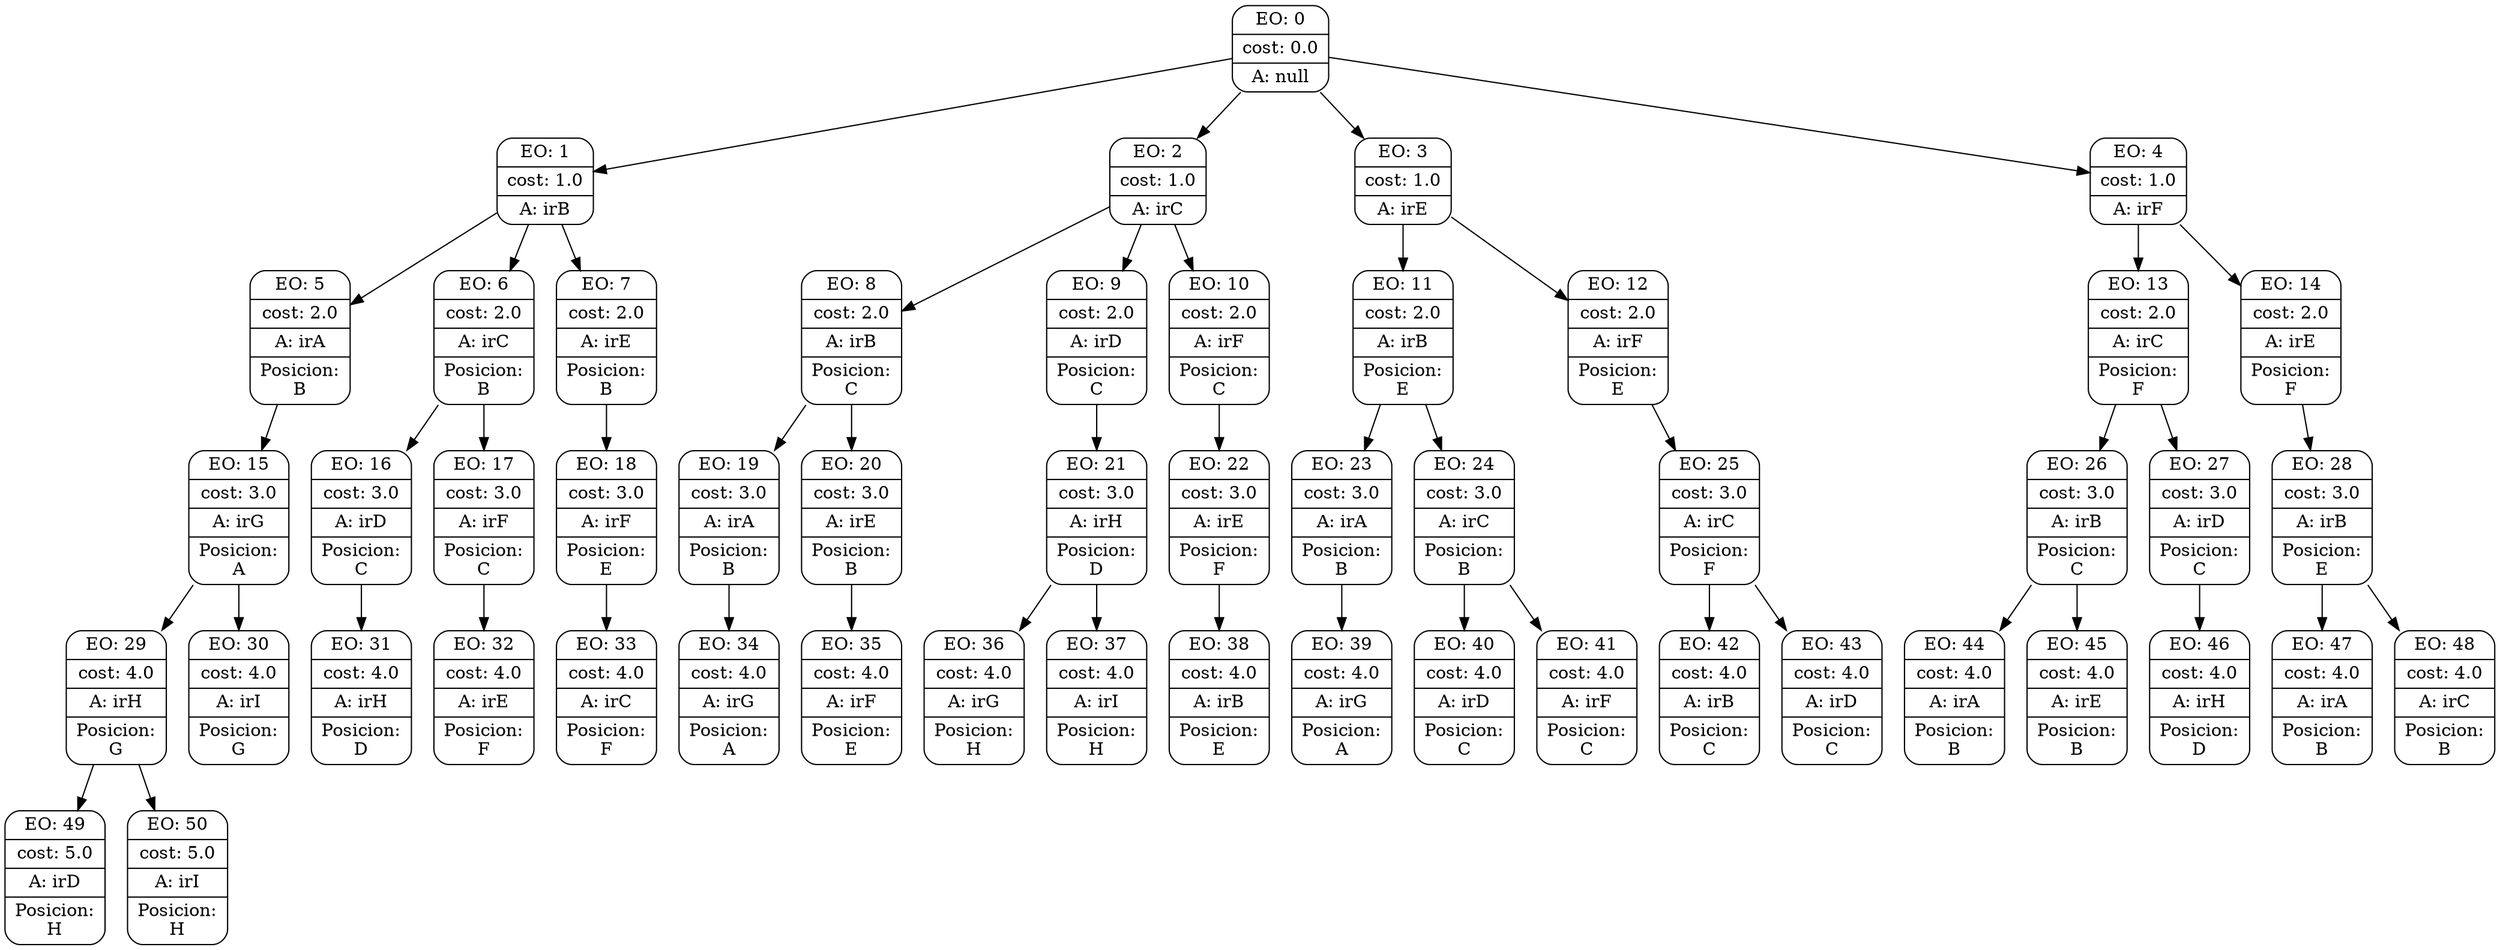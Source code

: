 digraph g {
node [shape = Mrecord];
nodo0[label="{EO: 0|cost: 0.0|A: null}"]
nodo1[label="{EO: 1|cost: 1.0|A: irB}"]
nodo5[label="{EO: 5|cost: 2.0|A: irA|Posicion:\nB}"]
nodo15[label="{EO: 15|cost: 3.0|A: irG|Posicion:\nA}"]
nodo29[label="{EO: 29|cost: 4.0|A: irH|Posicion:\nG}"]
nodo49[label="{EO: 49|cost: 5.0|A: irD|Posicion:\nH}"]

nodo29 -> nodo49;
nodo50[label="{EO: 50|cost: 5.0|A: irI|Posicion:\nH}"]

nodo29 -> nodo50;

nodo15 -> nodo29;
nodo30[label="{EO: 30|cost: 4.0|A: irI|Posicion:\nG}"]

nodo15 -> nodo30;

nodo5 -> nodo15;

nodo1 -> nodo5;
nodo6[label="{EO: 6|cost: 2.0|A: irC|Posicion:\nB}"]
nodo16[label="{EO: 16|cost: 3.0|A: irD|Posicion:\nC}"]
nodo31[label="{EO: 31|cost: 4.0|A: irH|Posicion:\nD}"]

nodo16 -> nodo31;

nodo6 -> nodo16;
nodo17[label="{EO: 17|cost: 3.0|A: irF|Posicion:\nC}"]
nodo32[label="{EO: 32|cost: 4.0|A: irE|Posicion:\nF}"]

nodo17 -> nodo32;

nodo6 -> nodo17;

nodo1 -> nodo6;
nodo7[label="{EO: 7|cost: 2.0|A: irE|Posicion:\nB}"]
nodo18[label="{EO: 18|cost: 3.0|A: irF|Posicion:\nE}"]
nodo33[label="{EO: 33|cost: 4.0|A: irC|Posicion:\nF}"]

nodo18 -> nodo33;

nodo7 -> nodo18;

nodo1 -> nodo7;

nodo0 -> nodo1;
nodo2[label="{EO: 2|cost: 1.0|A: irC}"]
nodo8[label="{EO: 8|cost: 2.0|A: irB|Posicion:\nC}"]
nodo19[label="{EO: 19|cost: 3.0|A: irA|Posicion:\nB}"]
nodo34[label="{EO: 34|cost: 4.0|A: irG|Posicion:\nA}"]

nodo19 -> nodo34;

nodo8 -> nodo19;
nodo20[label="{EO: 20|cost: 3.0|A: irE|Posicion:\nB}"]
nodo35[label="{EO: 35|cost: 4.0|A: irF|Posicion:\nE}"]

nodo20 -> nodo35;

nodo8 -> nodo20;

nodo2 -> nodo8;
nodo9[label="{EO: 9|cost: 2.0|A: irD|Posicion:\nC}"]
nodo21[label="{EO: 21|cost: 3.0|A: irH|Posicion:\nD}"]
nodo36[label="{EO: 36|cost: 4.0|A: irG|Posicion:\nH}"]

nodo21 -> nodo36;
nodo37[label="{EO: 37|cost: 4.0|A: irI|Posicion:\nH}"]

nodo21 -> nodo37;

nodo9 -> nodo21;

nodo2 -> nodo9;
nodo10[label="{EO: 10|cost: 2.0|A: irF|Posicion:\nC}"]
nodo22[label="{EO: 22|cost: 3.0|A: irE|Posicion:\nF}"]
nodo38[label="{EO: 38|cost: 4.0|A: irB|Posicion:\nE}"]

nodo22 -> nodo38;

nodo10 -> nodo22;

nodo2 -> nodo10;

nodo0 -> nodo2;
nodo3[label="{EO: 3|cost: 1.0|A: irE}"]
nodo11[label="{EO: 11|cost: 2.0|A: irB|Posicion:\nE}"]
nodo23[label="{EO: 23|cost: 3.0|A: irA|Posicion:\nB}"]
nodo39[label="{EO: 39|cost: 4.0|A: irG|Posicion:\nA}"]

nodo23 -> nodo39;

nodo11 -> nodo23;
nodo24[label="{EO: 24|cost: 3.0|A: irC|Posicion:\nB}"]
nodo40[label="{EO: 40|cost: 4.0|A: irD|Posicion:\nC}"]

nodo24 -> nodo40;
nodo41[label="{EO: 41|cost: 4.0|A: irF|Posicion:\nC}"]

nodo24 -> nodo41;

nodo11 -> nodo24;

nodo3 -> nodo11;
nodo12[label="{EO: 12|cost: 2.0|A: irF|Posicion:\nE}"]
nodo25[label="{EO: 25|cost: 3.0|A: irC|Posicion:\nF}"]
nodo42[label="{EO: 42|cost: 4.0|A: irB|Posicion:\nC}"]

nodo25 -> nodo42;
nodo43[label="{EO: 43|cost: 4.0|A: irD|Posicion:\nC}"]

nodo25 -> nodo43;

nodo12 -> nodo25;

nodo3 -> nodo12;

nodo0 -> nodo3;
nodo4[label="{EO: 4|cost: 1.0|A: irF}"]
nodo13[label="{EO: 13|cost: 2.0|A: irC|Posicion:\nF}"]
nodo26[label="{EO: 26|cost: 3.0|A: irB|Posicion:\nC}"]
nodo44[label="{EO: 44|cost: 4.0|A: irA|Posicion:\nB}"]

nodo26 -> nodo44;
nodo45[label="{EO: 45|cost: 4.0|A: irE|Posicion:\nB}"]

nodo26 -> nodo45;

nodo13 -> nodo26;
nodo27[label="{EO: 27|cost: 3.0|A: irD|Posicion:\nC}"]
nodo46[label="{EO: 46|cost: 4.0|A: irH|Posicion:\nD}"]

nodo27 -> nodo46;

nodo13 -> nodo27;

nodo4 -> nodo13;
nodo14[label="{EO: 14|cost: 2.0|A: irE|Posicion:\nF}"]
nodo28[label="{EO: 28|cost: 3.0|A: irB|Posicion:\nE}"]
nodo47[label="{EO: 47|cost: 4.0|A: irA|Posicion:\nB}"]

nodo28 -> nodo47;
nodo48[label="{EO: 48|cost: 4.0|A: irC|Posicion:\nB}"]

nodo28 -> nodo48;

nodo14 -> nodo28;

nodo4 -> nodo14;

nodo0 -> nodo4;


}